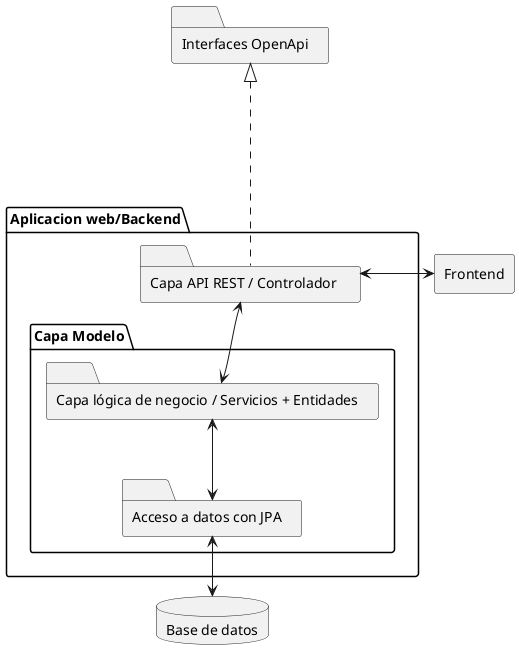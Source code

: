 @startuml

rectangle "Frontend" as frontend {

}

folder "Interfaces OpenApi" as open{

}

folder "Aplicacion web/Backend" as app{

    folder "Capa API REST / Controlador " as rest{
    }

    folder "Capa Modelo" as mod{
        folder "Acceso a datos con JPA" as ad{
        }

        folder "Capa lógica de negocio / Servicios + Entidades" as ln{
            
        }
    }
    
}


database "Base de datos" as db{
}

frontend <--right-> rest 

rest ..up..|> open
ln <-up-> rest
ad <-up-> ln

db <-up->ad

@enduml